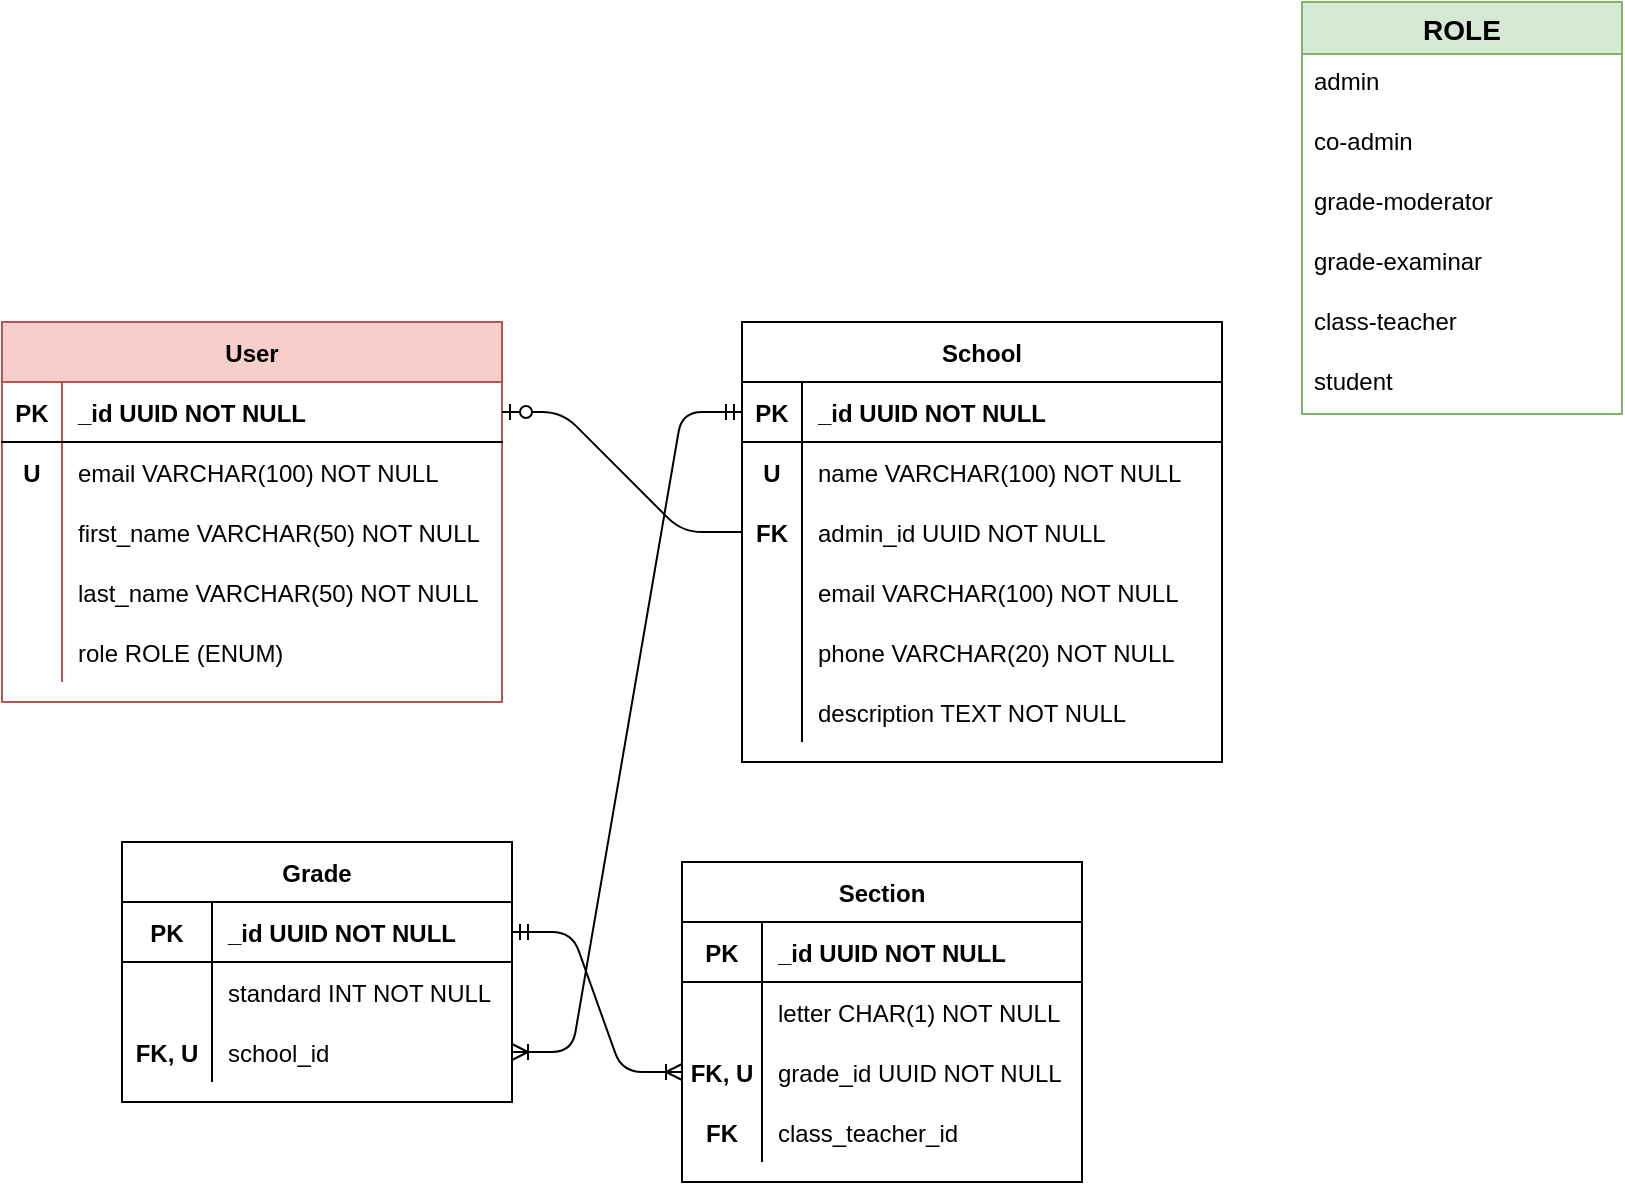 <mxfile version="14.5.10" type="github">
  <diagram id="9uJruY_B-ZJQ3e48zENs" name="Page-1">
    <mxGraphModel dx="782" dy="745" grid="1" gridSize="10" guides="1" tooltips="1" connect="1" arrows="1" fold="1" page="1" pageScale="1" pageWidth="850" pageHeight="1100" math="0" shadow="0">
      <root>
        <mxCell id="0" />
        <mxCell id="1" parent="0" />
        <mxCell id="Y5BPQSQ-rdWLADzZHDgI-1" value="User" style="shape=table;startSize=30;container=1;collapsible=1;childLayout=tableLayout;fixedRows=1;rowLines=0;fontStyle=1;align=center;resizeLast=1;fillColor=#f8cecc;strokeColor=#b85450;" parent="1" vertex="1">
          <mxGeometry x="30" y="170" width="250" height="190" as="geometry" />
        </mxCell>
        <mxCell id="Y5BPQSQ-rdWLADzZHDgI-2" value="" style="shape=partialRectangle;collapsible=0;dropTarget=0;pointerEvents=0;fillColor=none;top=0;left=0;bottom=1;right=0;points=[[0,0.5],[1,0.5]];portConstraint=eastwest;" parent="Y5BPQSQ-rdWLADzZHDgI-1" vertex="1">
          <mxGeometry y="30" width="250" height="30" as="geometry" />
        </mxCell>
        <mxCell id="Y5BPQSQ-rdWLADzZHDgI-3" value="PK" style="shape=partialRectangle;connectable=0;fillColor=none;top=0;left=0;bottom=0;right=0;fontStyle=1;overflow=hidden;" parent="Y5BPQSQ-rdWLADzZHDgI-2" vertex="1">
          <mxGeometry width="30" height="30" as="geometry" />
        </mxCell>
        <mxCell id="Y5BPQSQ-rdWLADzZHDgI-4" value="_id UUID NOT NULL" style="shape=partialRectangle;connectable=0;fillColor=none;top=0;left=0;bottom=0;right=0;align=left;spacingLeft=6;fontStyle=1;overflow=hidden;" parent="Y5BPQSQ-rdWLADzZHDgI-2" vertex="1">
          <mxGeometry x="30" width="220" height="30" as="geometry" />
        </mxCell>
        <mxCell id="Y5BPQSQ-rdWLADzZHDgI-11" value="" style="shape=partialRectangle;collapsible=0;dropTarget=0;pointerEvents=0;fillColor=none;top=0;left=0;bottom=0;right=0;points=[[0,0.5],[1,0.5]];portConstraint=eastwest;" parent="Y5BPQSQ-rdWLADzZHDgI-1" vertex="1">
          <mxGeometry y="60" width="250" height="30" as="geometry" />
        </mxCell>
        <mxCell id="Y5BPQSQ-rdWLADzZHDgI-12" value="U" style="shape=partialRectangle;connectable=0;fillColor=none;top=0;left=0;bottom=0;right=0;editable=1;overflow=hidden;fontStyle=1" parent="Y5BPQSQ-rdWLADzZHDgI-11" vertex="1">
          <mxGeometry width="30" height="30" as="geometry" />
        </mxCell>
        <mxCell id="Y5BPQSQ-rdWLADzZHDgI-13" value="email VARCHAR(100) NOT NULL" style="shape=partialRectangle;connectable=0;fillColor=none;top=0;left=0;bottom=0;right=0;align=left;spacingLeft=6;overflow=hidden;" parent="Y5BPQSQ-rdWLADzZHDgI-11" vertex="1">
          <mxGeometry x="30" width="220" height="30" as="geometry" />
        </mxCell>
        <mxCell id="Y5BPQSQ-rdWLADzZHDgI-5" value="" style="shape=partialRectangle;collapsible=0;dropTarget=0;pointerEvents=0;fillColor=none;top=0;left=0;bottom=0;right=0;points=[[0,0.5],[1,0.5]];portConstraint=eastwest;" parent="Y5BPQSQ-rdWLADzZHDgI-1" vertex="1">
          <mxGeometry y="90" width="250" height="30" as="geometry" />
        </mxCell>
        <mxCell id="Y5BPQSQ-rdWLADzZHDgI-6" value="" style="shape=partialRectangle;connectable=0;fillColor=none;top=0;left=0;bottom=0;right=0;editable=1;overflow=hidden;" parent="Y5BPQSQ-rdWLADzZHDgI-5" vertex="1">
          <mxGeometry width="30" height="30" as="geometry" />
        </mxCell>
        <mxCell id="Y5BPQSQ-rdWLADzZHDgI-7" value="first_name VARCHAR(50) NOT NULL" style="shape=partialRectangle;connectable=0;fillColor=none;top=0;left=0;bottom=0;right=0;align=left;spacingLeft=6;overflow=hidden;" parent="Y5BPQSQ-rdWLADzZHDgI-5" vertex="1">
          <mxGeometry x="30" width="220" height="30" as="geometry" />
        </mxCell>
        <mxCell id="Y5BPQSQ-rdWLADzZHDgI-14" value="" style="shape=partialRectangle;collapsible=0;dropTarget=0;pointerEvents=0;fillColor=none;top=0;left=0;bottom=0;right=0;points=[[0,0.5],[1,0.5]];portConstraint=eastwest;" parent="Y5BPQSQ-rdWLADzZHDgI-1" vertex="1">
          <mxGeometry y="120" width="250" height="30" as="geometry" />
        </mxCell>
        <mxCell id="Y5BPQSQ-rdWLADzZHDgI-15" value="" style="shape=partialRectangle;connectable=0;fillColor=none;top=0;left=0;bottom=0;right=0;editable=1;overflow=hidden;" parent="Y5BPQSQ-rdWLADzZHDgI-14" vertex="1">
          <mxGeometry width="30" height="30" as="geometry" />
        </mxCell>
        <mxCell id="Y5BPQSQ-rdWLADzZHDgI-16" value="last_name VARCHAR(50) NOT NULL" style="shape=partialRectangle;connectable=0;fillColor=none;top=0;left=0;bottom=0;right=0;align=left;spacingLeft=6;overflow=hidden;" parent="Y5BPQSQ-rdWLADzZHDgI-14" vertex="1">
          <mxGeometry x="30" width="220" height="30" as="geometry" />
        </mxCell>
        <mxCell id="Y5BPQSQ-rdWLADzZHDgI-8" value="" style="shape=partialRectangle;collapsible=0;dropTarget=0;pointerEvents=0;fillColor=none;top=0;left=0;bottom=0;right=0;points=[[0,0.5],[1,0.5]];portConstraint=eastwest;" parent="Y5BPQSQ-rdWLADzZHDgI-1" vertex="1">
          <mxGeometry y="150" width="250" height="30" as="geometry" />
        </mxCell>
        <mxCell id="Y5BPQSQ-rdWLADzZHDgI-9" value="" style="shape=partialRectangle;connectable=0;fillColor=none;top=0;left=0;bottom=0;right=0;editable=1;overflow=hidden;" parent="Y5BPQSQ-rdWLADzZHDgI-8" vertex="1">
          <mxGeometry width="30" height="30" as="geometry" />
        </mxCell>
        <mxCell id="Y5BPQSQ-rdWLADzZHDgI-10" value="role ROLE (ENUM)" style="shape=partialRectangle;connectable=0;fillColor=none;top=0;left=0;bottom=0;right=0;align=left;spacingLeft=6;overflow=hidden;" parent="Y5BPQSQ-rdWLADzZHDgI-8" vertex="1">
          <mxGeometry x="30" width="220" height="30" as="geometry" />
        </mxCell>
        <mxCell id="Y5BPQSQ-rdWLADzZHDgI-17" value="School" style="shape=table;startSize=30;container=1;collapsible=1;childLayout=tableLayout;fixedRows=1;rowLines=0;fontStyle=1;align=center;resizeLast=1;" parent="1" vertex="1">
          <mxGeometry x="400" y="170" width="240" height="220" as="geometry" />
        </mxCell>
        <mxCell id="Y5BPQSQ-rdWLADzZHDgI-18" value="" style="shape=partialRectangle;collapsible=0;dropTarget=0;pointerEvents=0;fillColor=none;top=0;left=0;bottom=1;right=0;points=[[0,0.5],[1,0.5]];portConstraint=eastwest;" parent="Y5BPQSQ-rdWLADzZHDgI-17" vertex="1">
          <mxGeometry y="30" width="240" height="30" as="geometry" />
        </mxCell>
        <mxCell id="Y5BPQSQ-rdWLADzZHDgI-19" value="PK" style="shape=partialRectangle;connectable=0;fillColor=none;top=0;left=0;bottom=0;right=0;fontStyle=1;overflow=hidden;" parent="Y5BPQSQ-rdWLADzZHDgI-18" vertex="1">
          <mxGeometry width="30" height="30" as="geometry" />
        </mxCell>
        <mxCell id="Y5BPQSQ-rdWLADzZHDgI-20" value="_id UUID NOT NULL" style="shape=partialRectangle;connectable=0;fillColor=none;top=0;left=0;bottom=0;right=0;align=left;spacingLeft=6;fontStyle=1;overflow=hidden;" parent="Y5BPQSQ-rdWLADzZHDgI-18" vertex="1">
          <mxGeometry x="30" width="210" height="30" as="geometry" />
        </mxCell>
        <mxCell id="Y5BPQSQ-rdWLADzZHDgI-21" value="" style="shape=partialRectangle;collapsible=0;dropTarget=0;pointerEvents=0;fillColor=none;top=0;left=0;bottom=0;right=0;points=[[0,0.5],[1,0.5]];portConstraint=eastwest;" parent="Y5BPQSQ-rdWLADzZHDgI-17" vertex="1">
          <mxGeometry y="60" width="240" height="30" as="geometry" />
        </mxCell>
        <mxCell id="Y5BPQSQ-rdWLADzZHDgI-22" value="U" style="shape=partialRectangle;connectable=0;fillColor=none;top=0;left=0;bottom=0;right=0;editable=1;overflow=hidden;fontStyle=1" parent="Y5BPQSQ-rdWLADzZHDgI-21" vertex="1">
          <mxGeometry width="30" height="30" as="geometry" />
        </mxCell>
        <mxCell id="Y5BPQSQ-rdWLADzZHDgI-23" value="name VARCHAR(100) NOT NULL" style="shape=partialRectangle;connectable=0;fillColor=none;top=0;left=0;bottom=0;right=0;align=left;spacingLeft=6;overflow=hidden;" parent="Y5BPQSQ-rdWLADzZHDgI-21" vertex="1">
          <mxGeometry x="30" width="210" height="30" as="geometry" />
        </mxCell>
        <mxCell id="Y5BPQSQ-rdWLADzZHDgI-24" value="" style="shape=partialRectangle;collapsible=0;dropTarget=0;pointerEvents=0;fillColor=none;top=0;left=0;bottom=0;right=0;points=[[0,0.5],[1,0.5]];portConstraint=eastwest;" parent="Y5BPQSQ-rdWLADzZHDgI-17" vertex="1">
          <mxGeometry y="90" width="240" height="30" as="geometry" />
        </mxCell>
        <mxCell id="Y5BPQSQ-rdWLADzZHDgI-25" value="FK" style="shape=partialRectangle;connectable=0;fillColor=none;top=0;left=0;bottom=0;right=0;editable=1;overflow=hidden;fontStyle=1" parent="Y5BPQSQ-rdWLADzZHDgI-24" vertex="1">
          <mxGeometry width="30" height="30" as="geometry" />
        </mxCell>
        <mxCell id="Y5BPQSQ-rdWLADzZHDgI-26" value="admin_id UUID NOT NULL" style="shape=partialRectangle;connectable=0;fillColor=none;top=0;left=0;bottom=0;right=0;align=left;spacingLeft=6;overflow=hidden;" parent="Y5BPQSQ-rdWLADzZHDgI-24" vertex="1">
          <mxGeometry x="30" width="210" height="30" as="geometry" />
        </mxCell>
        <mxCell id="Y5BPQSQ-rdWLADzZHDgI-27" value="" style="shape=partialRectangle;collapsible=0;dropTarget=0;pointerEvents=0;fillColor=none;top=0;left=0;bottom=0;right=0;points=[[0,0.5],[1,0.5]];portConstraint=eastwest;" parent="Y5BPQSQ-rdWLADzZHDgI-17" vertex="1">
          <mxGeometry y="120" width="240" height="30" as="geometry" />
        </mxCell>
        <mxCell id="Y5BPQSQ-rdWLADzZHDgI-28" value="" style="shape=partialRectangle;connectable=0;fillColor=none;top=0;left=0;bottom=0;right=0;editable=1;overflow=hidden;" parent="Y5BPQSQ-rdWLADzZHDgI-27" vertex="1">
          <mxGeometry width="30" height="30" as="geometry" />
        </mxCell>
        <mxCell id="Y5BPQSQ-rdWLADzZHDgI-29" value="email VARCHAR(100) NOT NULL" style="shape=partialRectangle;connectable=0;fillColor=none;top=0;left=0;bottom=0;right=0;align=left;spacingLeft=6;overflow=hidden;" parent="Y5BPQSQ-rdWLADzZHDgI-27" vertex="1">
          <mxGeometry x="30" width="210" height="30" as="geometry" />
        </mxCell>
        <mxCell id="D5e-8UraGBJ1cKK5Cku7-27" value="" style="shape=partialRectangle;collapsible=0;dropTarget=0;pointerEvents=0;fillColor=none;top=0;left=0;bottom=0;right=0;points=[[0,0.5],[1,0.5]];portConstraint=eastwest;" vertex="1" parent="Y5BPQSQ-rdWLADzZHDgI-17">
          <mxGeometry y="150" width="240" height="30" as="geometry" />
        </mxCell>
        <mxCell id="D5e-8UraGBJ1cKK5Cku7-28" value="" style="shape=partialRectangle;connectable=0;fillColor=none;top=0;left=0;bottom=0;right=0;editable=1;overflow=hidden;" vertex="1" parent="D5e-8UraGBJ1cKK5Cku7-27">
          <mxGeometry width="30" height="30" as="geometry" />
        </mxCell>
        <mxCell id="D5e-8UraGBJ1cKK5Cku7-29" value="phone VARCHAR(20) NOT NULL" style="shape=partialRectangle;connectable=0;fillColor=none;top=0;left=0;bottom=0;right=0;align=left;spacingLeft=6;overflow=hidden;" vertex="1" parent="D5e-8UraGBJ1cKK5Cku7-27">
          <mxGeometry x="30" width="210" height="30" as="geometry" />
        </mxCell>
        <mxCell id="D5e-8UraGBJ1cKK5Cku7-30" value="" style="shape=partialRectangle;collapsible=0;dropTarget=0;pointerEvents=0;fillColor=none;top=0;left=0;bottom=0;right=0;points=[[0,0.5],[1,0.5]];portConstraint=eastwest;" vertex="1" parent="Y5BPQSQ-rdWLADzZHDgI-17">
          <mxGeometry y="180" width="240" height="30" as="geometry" />
        </mxCell>
        <mxCell id="D5e-8UraGBJ1cKK5Cku7-31" value="" style="shape=partialRectangle;connectable=0;fillColor=none;top=0;left=0;bottom=0;right=0;editable=1;overflow=hidden;" vertex="1" parent="D5e-8UraGBJ1cKK5Cku7-30">
          <mxGeometry width="30" height="30" as="geometry" />
        </mxCell>
        <mxCell id="D5e-8UraGBJ1cKK5Cku7-32" value="description TEXT NOT NULL" style="shape=partialRectangle;connectable=0;fillColor=none;top=0;left=0;bottom=0;right=0;align=left;spacingLeft=6;overflow=hidden;" vertex="1" parent="D5e-8UraGBJ1cKK5Cku7-30">
          <mxGeometry x="30" width="210" height="30" as="geometry" />
        </mxCell>
        <mxCell id="D5e-8UraGBJ1cKK5Cku7-1" value="Grade" style="shape=table;startSize=30;container=1;collapsible=1;childLayout=tableLayout;fixedRows=1;rowLines=0;fontStyle=1;align=center;resizeLast=1;" vertex="1" parent="1">
          <mxGeometry x="90" y="430" width="195" height="130" as="geometry" />
        </mxCell>
        <mxCell id="D5e-8UraGBJ1cKK5Cku7-2" value="" style="shape=partialRectangle;collapsible=0;dropTarget=0;pointerEvents=0;fillColor=none;top=0;left=0;bottom=1;right=0;points=[[0,0.5],[1,0.5]];portConstraint=eastwest;" vertex="1" parent="D5e-8UraGBJ1cKK5Cku7-1">
          <mxGeometry y="30" width="195" height="30" as="geometry" />
        </mxCell>
        <mxCell id="D5e-8UraGBJ1cKK5Cku7-3" value="PK" style="shape=partialRectangle;connectable=0;fillColor=none;top=0;left=0;bottom=0;right=0;fontStyle=1;overflow=hidden;" vertex="1" parent="D5e-8UraGBJ1cKK5Cku7-2">
          <mxGeometry width="45" height="30" as="geometry" />
        </mxCell>
        <mxCell id="D5e-8UraGBJ1cKK5Cku7-4" value="_id UUID NOT NULL" style="shape=partialRectangle;connectable=0;fillColor=none;top=0;left=0;bottom=0;right=0;align=left;spacingLeft=6;fontStyle=1;overflow=hidden;" vertex="1" parent="D5e-8UraGBJ1cKK5Cku7-2">
          <mxGeometry x="45" width="150" height="30" as="geometry" />
        </mxCell>
        <mxCell id="D5e-8UraGBJ1cKK5Cku7-5" value="" style="shape=partialRectangle;collapsible=0;dropTarget=0;pointerEvents=0;fillColor=none;top=0;left=0;bottom=0;right=0;points=[[0,0.5],[1,0.5]];portConstraint=eastwest;" vertex="1" parent="D5e-8UraGBJ1cKK5Cku7-1">
          <mxGeometry y="60" width="195" height="30" as="geometry" />
        </mxCell>
        <mxCell id="D5e-8UraGBJ1cKK5Cku7-6" value="" style="shape=partialRectangle;connectable=0;fillColor=none;top=0;left=0;bottom=0;right=0;editable=1;overflow=hidden;" vertex="1" parent="D5e-8UraGBJ1cKK5Cku7-5">
          <mxGeometry width="45" height="30" as="geometry" />
        </mxCell>
        <mxCell id="D5e-8UraGBJ1cKK5Cku7-7" value="standard INT NOT NULL" style="shape=partialRectangle;connectable=0;fillColor=none;top=0;left=0;bottom=0;right=0;align=left;spacingLeft=6;overflow=hidden;" vertex="1" parent="D5e-8UraGBJ1cKK5Cku7-5">
          <mxGeometry x="45" width="150" height="30" as="geometry" />
        </mxCell>
        <mxCell id="D5e-8UraGBJ1cKK5Cku7-8" value="" style="shape=partialRectangle;collapsible=0;dropTarget=0;pointerEvents=0;fillColor=none;top=0;left=0;bottom=0;right=0;points=[[0,0.5],[1,0.5]];portConstraint=eastwest;" vertex="1" parent="D5e-8UraGBJ1cKK5Cku7-1">
          <mxGeometry y="90" width="195" height="30" as="geometry" />
        </mxCell>
        <mxCell id="D5e-8UraGBJ1cKK5Cku7-9" value="FK, U" style="shape=partialRectangle;connectable=0;fillColor=none;top=0;left=0;bottom=0;right=0;editable=1;overflow=hidden;fontStyle=1" vertex="1" parent="D5e-8UraGBJ1cKK5Cku7-8">
          <mxGeometry width="45" height="30" as="geometry" />
        </mxCell>
        <mxCell id="D5e-8UraGBJ1cKK5Cku7-10" value="school_id" style="shape=partialRectangle;connectable=0;fillColor=none;top=0;left=0;bottom=0;right=0;align=left;spacingLeft=6;overflow=hidden;" vertex="1" parent="D5e-8UraGBJ1cKK5Cku7-8">
          <mxGeometry x="45" width="150" height="30" as="geometry" />
        </mxCell>
        <mxCell id="D5e-8UraGBJ1cKK5Cku7-14" value="Section" style="shape=table;startSize=30;container=1;collapsible=1;childLayout=tableLayout;fixedRows=1;rowLines=0;fontStyle=1;align=center;resizeLast=1;" vertex="1" parent="1">
          <mxGeometry x="370" y="440" width="200" height="160" as="geometry" />
        </mxCell>
        <mxCell id="D5e-8UraGBJ1cKK5Cku7-15" value="" style="shape=partialRectangle;collapsible=0;dropTarget=0;pointerEvents=0;fillColor=none;top=0;left=0;bottom=1;right=0;points=[[0,0.5],[1,0.5]];portConstraint=eastwest;" vertex="1" parent="D5e-8UraGBJ1cKK5Cku7-14">
          <mxGeometry y="30" width="200" height="30" as="geometry" />
        </mxCell>
        <mxCell id="D5e-8UraGBJ1cKK5Cku7-16" value="PK" style="shape=partialRectangle;connectable=0;fillColor=none;top=0;left=0;bottom=0;right=0;fontStyle=1;overflow=hidden;" vertex="1" parent="D5e-8UraGBJ1cKK5Cku7-15">
          <mxGeometry width="40" height="30" as="geometry" />
        </mxCell>
        <mxCell id="D5e-8UraGBJ1cKK5Cku7-17" value="_id UUID NOT NULL" style="shape=partialRectangle;connectable=0;fillColor=none;top=0;left=0;bottom=0;right=0;align=left;spacingLeft=6;fontStyle=1;overflow=hidden;" vertex="1" parent="D5e-8UraGBJ1cKK5Cku7-15">
          <mxGeometry x="40" width="160" height="30" as="geometry" />
        </mxCell>
        <mxCell id="D5e-8UraGBJ1cKK5Cku7-18" value="" style="shape=partialRectangle;collapsible=0;dropTarget=0;pointerEvents=0;fillColor=none;top=0;left=0;bottom=0;right=0;points=[[0,0.5],[1,0.5]];portConstraint=eastwest;" vertex="1" parent="D5e-8UraGBJ1cKK5Cku7-14">
          <mxGeometry y="60" width="200" height="30" as="geometry" />
        </mxCell>
        <mxCell id="D5e-8UraGBJ1cKK5Cku7-19" value="" style="shape=partialRectangle;connectable=0;fillColor=none;top=0;left=0;bottom=0;right=0;editable=1;overflow=hidden;" vertex="1" parent="D5e-8UraGBJ1cKK5Cku7-18">
          <mxGeometry width="40" height="30" as="geometry" />
        </mxCell>
        <mxCell id="D5e-8UraGBJ1cKK5Cku7-20" value="letter CHAR(1) NOT NULL" style="shape=partialRectangle;connectable=0;fillColor=none;top=0;left=0;bottom=0;right=0;align=left;spacingLeft=6;overflow=hidden;" vertex="1" parent="D5e-8UraGBJ1cKK5Cku7-18">
          <mxGeometry x="40" width="160" height="30" as="geometry" />
        </mxCell>
        <mxCell id="D5e-8UraGBJ1cKK5Cku7-21" value="" style="shape=partialRectangle;collapsible=0;dropTarget=0;pointerEvents=0;fillColor=none;top=0;left=0;bottom=0;right=0;points=[[0,0.5],[1,0.5]];portConstraint=eastwest;" vertex="1" parent="D5e-8UraGBJ1cKK5Cku7-14">
          <mxGeometry y="90" width="200" height="30" as="geometry" />
        </mxCell>
        <mxCell id="D5e-8UraGBJ1cKK5Cku7-22" value="FK, U" style="shape=partialRectangle;connectable=0;fillColor=none;top=0;left=0;bottom=0;right=0;editable=1;overflow=hidden;fontStyle=1" vertex="1" parent="D5e-8UraGBJ1cKK5Cku7-21">
          <mxGeometry width="40" height="30" as="geometry" />
        </mxCell>
        <mxCell id="D5e-8UraGBJ1cKK5Cku7-23" value="grade_id UUID NOT NULL" style="shape=partialRectangle;connectable=0;fillColor=none;top=0;left=0;bottom=0;right=0;align=left;spacingLeft=6;overflow=hidden;" vertex="1" parent="D5e-8UraGBJ1cKK5Cku7-21">
          <mxGeometry x="40" width="160" height="30" as="geometry" />
        </mxCell>
        <mxCell id="D5e-8UraGBJ1cKK5Cku7-24" value="" style="shape=partialRectangle;collapsible=0;dropTarget=0;pointerEvents=0;fillColor=none;top=0;left=0;bottom=0;right=0;points=[[0,0.5],[1,0.5]];portConstraint=eastwest;" vertex="1" parent="D5e-8UraGBJ1cKK5Cku7-14">
          <mxGeometry y="120" width="200" height="30" as="geometry" />
        </mxCell>
        <mxCell id="D5e-8UraGBJ1cKK5Cku7-25" value="FK" style="shape=partialRectangle;connectable=0;fillColor=none;top=0;left=0;bottom=0;right=0;editable=1;overflow=hidden;fontStyle=1" vertex="1" parent="D5e-8UraGBJ1cKK5Cku7-24">
          <mxGeometry width="40" height="30" as="geometry" />
        </mxCell>
        <mxCell id="D5e-8UraGBJ1cKK5Cku7-26" value="class_teacher_id" style="shape=partialRectangle;connectable=0;fillColor=none;top=0;left=0;bottom=0;right=0;align=left;spacingLeft=6;overflow=hidden;" vertex="1" parent="D5e-8UraGBJ1cKK5Cku7-24">
          <mxGeometry x="40" width="160" height="30" as="geometry" />
        </mxCell>
        <mxCell id="D5e-8UraGBJ1cKK5Cku7-35" value="ROLE" style="swimlane;fontStyle=1;childLayout=stackLayout;horizontal=1;startSize=26;horizontalStack=0;resizeParent=1;resizeParentMax=0;resizeLast=0;collapsible=1;marginBottom=0;align=center;fontSize=14;glass=0;rounded=0;shadow=0;sketch=0;swimlaneLine=1;fillColor=#d5e8d4;strokeColor=#82b366;" vertex="1" parent="1">
          <mxGeometry x="680" y="10" width="160" height="206" as="geometry">
            <mxRectangle x="390" y="80" width="50" height="26" as="alternateBounds" />
          </mxGeometry>
        </mxCell>
        <mxCell id="D5e-8UraGBJ1cKK5Cku7-36" value="admin" style="text;strokeColor=none;fillColor=none;spacingLeft=4;spacingRight=4;overflow=hidden;rotatable=0;points=[[0,0.5],[1,0.5]];portConstraint=eastwest;fontSize=12;" vertex="1" parent="D5e-8UraGBJ1cKK5Cku7-35">
          <mxGeometry y="26" width="160" height="30" as="geometry" />
        </mxCell>
        <mxCell id="D5e-8UraGBJ1cKK5Cku7-37" value="co-admin" style="text;strokeColor=none;fillColor=none;spacingLeft=4;spacingRight=4;overflow=hidden;rotatable=0;points=[[0,0.5],[1,0.5]];portConstraint=eastwest;fontSize=12;" vertex="1" parent="D5e-8UraGBJ1cKK5Cku7-35">
          <mxGeometry y="56" width="160" height="30" as="geometry" />
        </mxCell>
        <mxCell id="D5e-8UraGBJ1cKK5Cku7-38" value="grade-moderator" style="text;strokeColor=none;fillColor=none;spacingLeft=4;spacingRight=4;overflow=hidden;rotatable=0;points=[[0,0.5],[1,0.5]];portConstraint=eastwest;fontSize=12;" vertex="1" parent="D5e-8UraGBJ1cKK5Cku7-35">
          <mxGeometry y="86" width="160" height="30" as="geometry" />
        </mxCell>
        <mxCell id="D5e-8UraGBJ1cKK5Cku7-39" value="grade-examinar" style="text;strokeColor=none;fillColor=none;spacingLeft=4;spacingRight=4;overflow=hidden;rotatable=0;points=[[0,0.5],[1,0.5]];portConstraint=eastwest;fontSize=12;" vertex="1" parent="D5e-8UraGBJ1cKK5Cku7-35">
          <mxGeometry y="116" width="160" height="30" as="geometry" />
        </mxCell>
        <mxCell id="D5e-8UraGBJ1cKK5Cku7-40" value="class-teacher" style="text;strokeColor=none;fillColor=none;spacingLeft=4;spacingRight=4;overflow=hidden;rotatable=0;points=[[0,0.5],[1,0.5]];portConstraint=eastwest;fontSize=12;" vertex="1" parent="D5e-8UraGBJ1cKK5Cku7-35">
          <mxGeometry y="146" width="160" height="30" as="geometry" />
        </mxCell>
        <mxCell id="D5e-8UraGBJ1cKK5Cku7-41" value="student" style="text;strokeColor=none;fillColor=none;spacingLeft=4;spacingRight=4;overflow=hidden;rotatable=0;points=[[0,0.5],[1,0.5]];portConstraint=eastwest;fontSize=12;" vertex="1" parent="D5e-8UraGBJ1cKK5Cku7-35">
          <mxGeometry y="176" width="160" height="30" as="geometry" />
        </mxCell>
        <mxCell id="D5e-8UraGBJ1cKK5Cku7-42" value="" style="edgeStyle=entityRelationEdgeStyle;fontSize=12;html=1;endArrow=none;endFill=0;exitX=1;exitY=0.5;exitDx=0;exitDy=0;startArrow=ERzeroToOne;startFill=1;" edge="1" parent="1" source="Y5BPQSQ-rdWLADzZHDgI-2" target="Y5BPQSQ-rdWLADzZHDgI-24">
          <mxGeometry width="100" height="100" relative="1" as="geometry">
            <mxPoint x="150" y="420" as="sourcePoint" />
            <mxPoint x="250" y="320" as="targetPoint" />
          </mxGeometry>
        </mxCell>
        <mxCell id="D5e-8UraGBJ1cKK5Cku7-43" value="" style="edgeStyle=entityRelationEdgeStyle;fontSize=12;html=1;endArrow=ERoneToMany;startArrow=ERmandOne;entryX=1;entryY=0.5;entryDx=0;entryDy=0;" edge="1" parent="1" source="Y5BPQSQ-rdWLADzZHDgI-18" target="D5e-8UraGBJ1cKK5Cku7-8">
          <mxGeometry width="100" height="100" relative="1" as="geometry">
            <mxPoint x="330" y="430" as="sourcePoint" />
            <mxPoint x="430" y="330" as="targetPoint" />
          </mxGeometry>
        </mxCell>
        <mxCell id="D5e-8UraGBJ1cKK5Cku7-44" value="" style="edgeStyle=entityRelationEdgeStyle;fontSize=12;html=1;endArrow=ERoneToMany;startArrow=ERmandOne;exitX=1;exitY=0.5;exitDx=0;exitDy=0;" edge="1" parent="1" source="D5e-8UraGBJ1cKK5Cku7-2" target="D5e-8UraGBJ1cKK5Cku7-21">
          <mxGeometry width="100" height="100" relative="1" as="geometry">
            <mxPoint x="450" y="590" as="sourcePoint" />
            <mxPoint x="560" y="800" as="targetPoint" />
          </mxGeometry>
        </mxCell>
      </root>
    </mxGraphModel>
  </diagram>
</mxfile>
